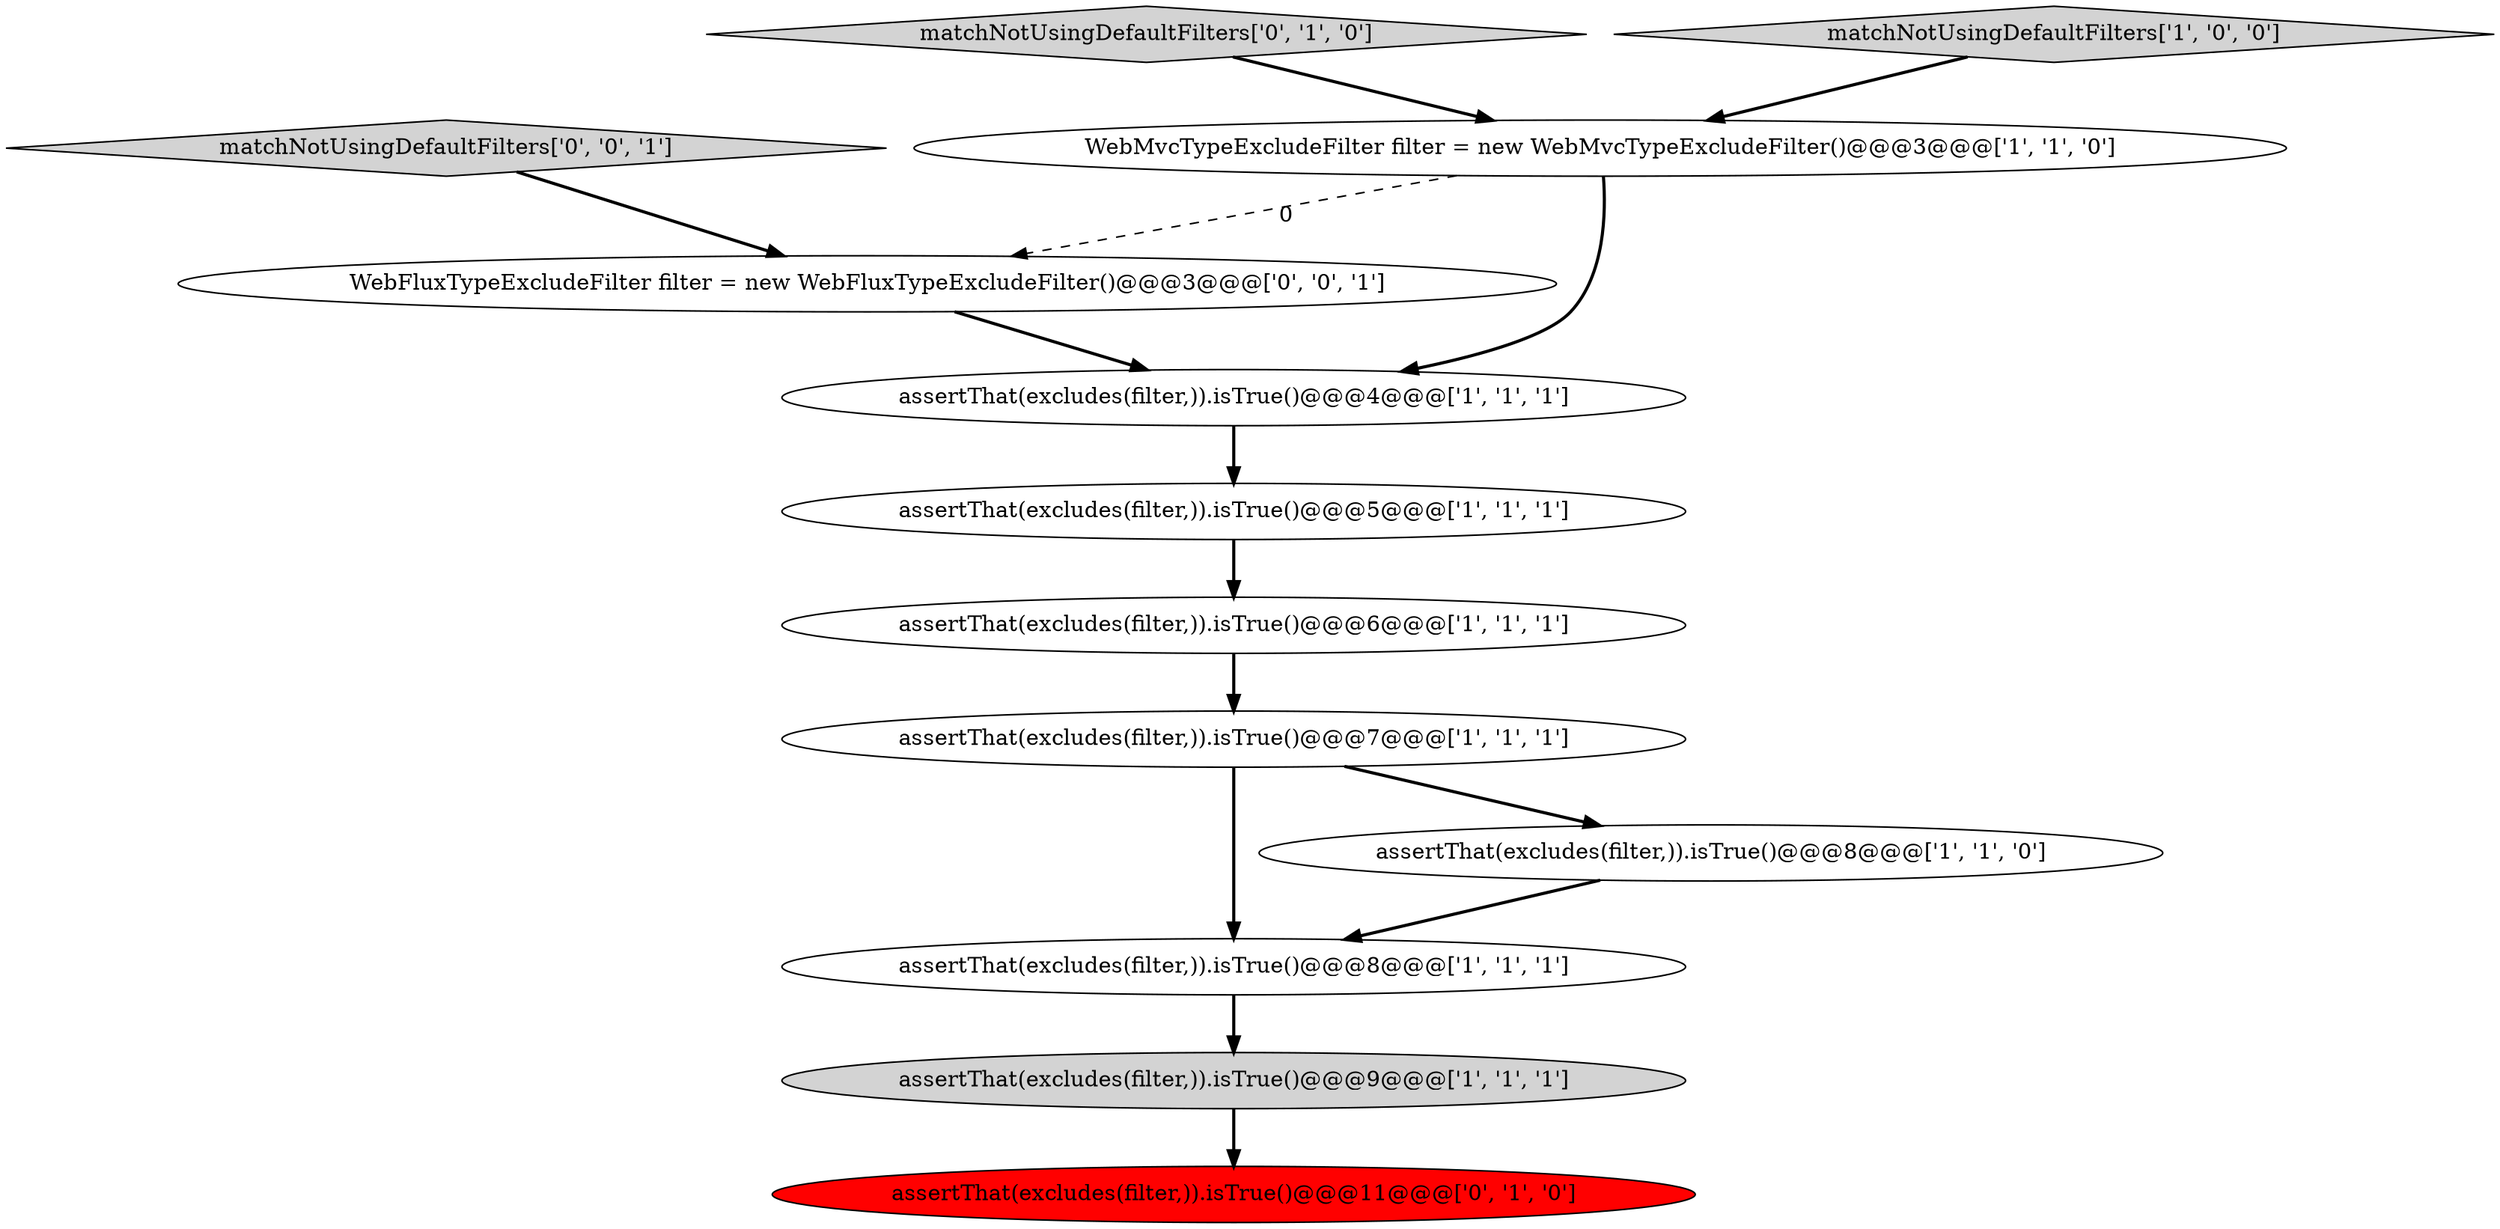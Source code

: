 digraph {
6 [style = filled, label = "assertThat(excludes(filter,)).isTrue()@@@9@@@['1', '1', '1']", fillcolor = lightgray, shape = ellipse image = "AAA0AAABBB1BBB"];
0 [style = filled, label = "assertThat(excludes(filter,)).isTrue()@@@5@@@['1', '1', '1']", fillcolor = white, shape = ellipse image = "AAA0AAABBB1BBB"];
9 [style = filled, label = "matchNotUsingDefaultFilters['0', '1', '0']", fillcolor = lightgray, shape = diamond image = "AAA0AAABBB2BBB"];
11 [style = filled, label = "matchNotUsingDefaultFilters['0', '0', '1']", fillcolor = lightgray, shape = diamond image = "AAA0AAABBB3BBB"];
7 [style = filled, label = "assertThat(excludes(filter,)).isTrue()@@@6@@@['1', '1', '1']", fillcolor = white, shape = ellipse image = "AAA0AAABBB1BBB"];
5 [style = filled, label = "WebMvcTypeExcludeFilter filter = new WebMvcTypeExcludeFilter()@@@3@@@['1', '1', '0']", fillcolor = white, shape = ellipse image = "AAA0AAABBB1BBB"];
8 [style = filled, label = "assertThat(excludes(filter,)).isTrue()@@@8@@@['1', '1', '1']", fillcolor = white, shape = ellipse image = "AAA0AAABBB1BBB"];
1 [style = filled, label = "assertThat(excludes(filter,)).isTrue()@@@8@@@['1', '1', '0']", fillcolor = white, shape = ellipse image = "AAA0AAABBB1BBB"];
4 [style = filled, label = "assertThat(excludes(filter,)).isTrue()@@@7@@@['1', '1', '1']", fillcolor = white, shape = ellipse image = "AAA0AAABBB1BBB"];
12 [style = filled, label = "WebFluxTypeExcludeFilter filter = new WebFluxTypeExcludeFilter()@@@3@@@['0', '0', '1']", fillcolor = white, shape = ellipse image = "AAA0AAABBB3BBB"];
10 [style = filled, label = "assertThat(excludes(filter,)).isTrue()@@@11@@@['0', '1', '0']", fillcolor = red, shape = ellipse image = "AAA1AAABBB2BBB"];
2 [style = filled, label = "matchNotUsingDefaultFilters['1', '0', '0']", fillcolor = lightgray, shape = diamond image = "AAA0AAABBB1BBB"];
3 [style = filled, label = "assertThat(excludes(filter,)).isTrue()@@@4@@@['1', '1', '1']", fillcolor = white, shape = ellipse image = "AAA0AAABBB1BBB"];
9->5 [style = bold, label=""];
5->3 [style = bold, label=""];
4->8 [style = bold, label=""];
4->1 [style = bold, label=""];
8->6 [style = bold, label=""];
12->3 [style = bold, label=""];
11->12 [style = bold, label=""];
1->8 [style = bold, label=""];
7->4 [style = bold, label=""];
5->12 [style = dashed, label="0"];
6->10 [style = bold, label=""];
3->0 [style = bold, label=""];
2->5 [style = bold, label=""];
0->7 [style = bold, label=""];
}
